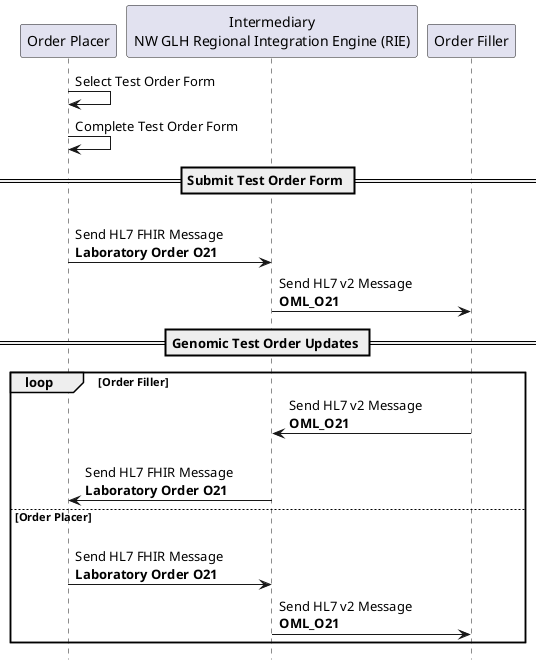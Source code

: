 @startuml

hide footbox

participant "Order Placer" as EPR
participant "Intermediary\nNW GLH Regional Integration Engine (RIE)" as TIE
participant "Order Filler" as LIMS

EPR -> EPR: Select Test Order Form
EPR -> EPR: Complete Test Order Form

== Submit Test Order Form ==
EPR -> TIE: \nSend HL7 FHIR Message\n**Laboratory Order O21**
TIE -> LIMS: Send HL7 v2 Message\n**OML_O21**


== Genomic Test Order Updates ==
loop Order Filler
LIMS -> TIE : Send HL7 v2 Message\n**OML_O21**
TIE -> EPR  : \nSend HL7 FHIR Message\n**Laboratory Order O21**
else Order Placer
EPR -> TIE: \nSend HL7 FHIR Message\n**Laboratory Order O21**
TIE -> LIMS: Send HL7 v2 Message\n**OML_O21**
end

@enduml
